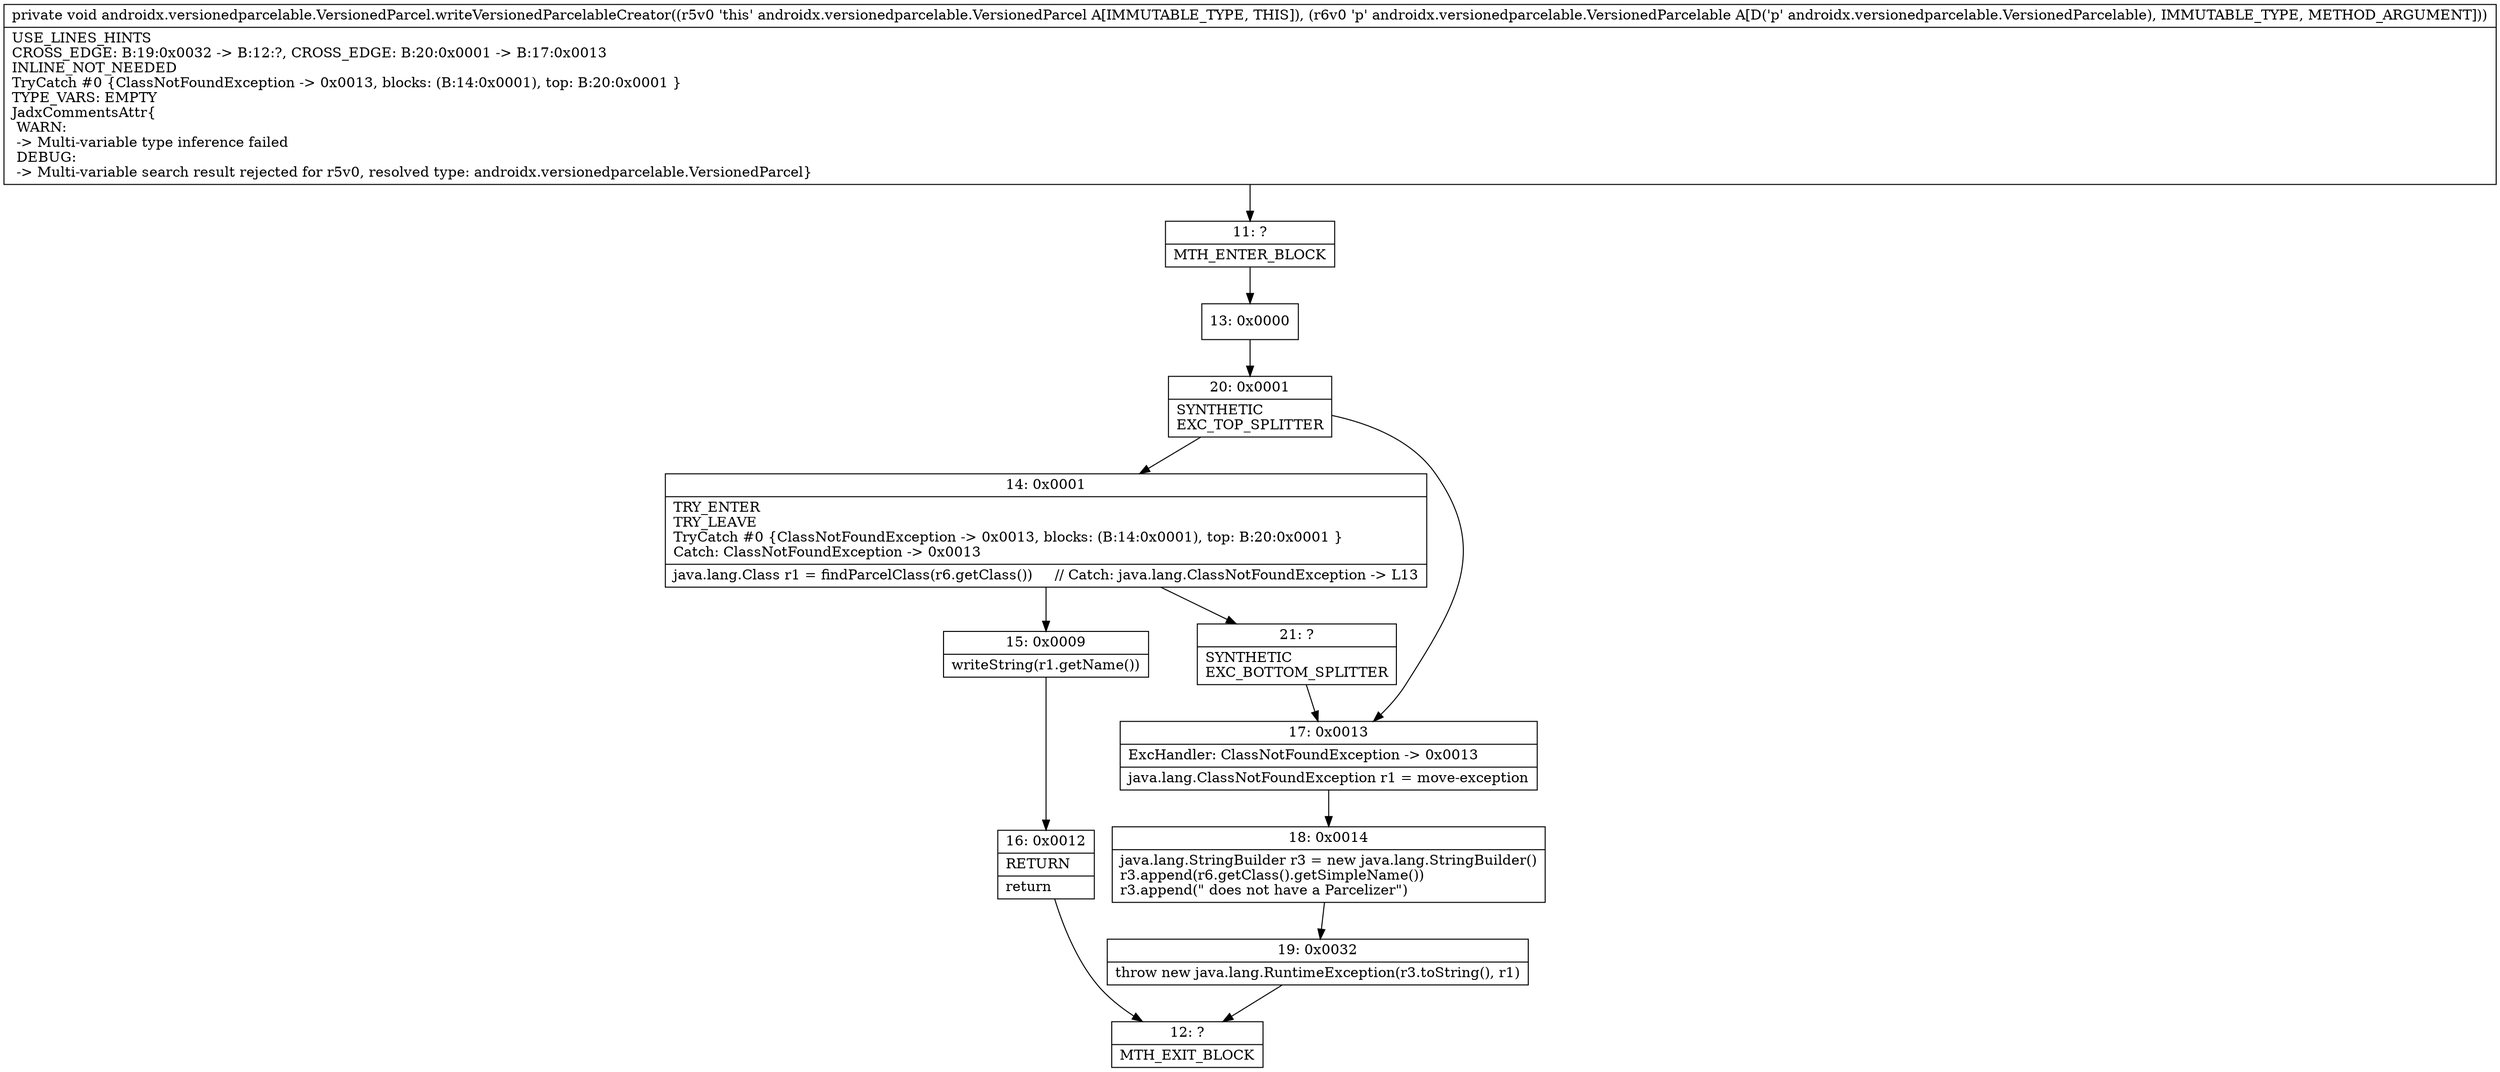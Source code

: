digraph "CFG forandroidx.versionedparcelable.VersionedParcel.writeVersionedParcelableCreator(Landroidx\/versionedparcelable\/VersionedParcelable;)V" {
Node_11 [shape=record,label="{11\:\ ?|MTH_ENTER_BLOCK\l}"];
Node_13 [shape=record,label="{13\:\ 0x0000}"];
Node_20 [shape=record,label="{20\:\ 0x0001|SYNTHETIC\lEXC_TOP_SPLITTER\l}"];
Node_14 [shape=record,label="{14\:\ 0x0001|TRY_ENTER\lTRY_LEAVE\lTryCatch #0 \{ClassNotFoundException \-\> 0x0013, blocks: (B:14:0x0001), top: B:20:0x0001 \}\lCatch: ClassNotFoundException \-\> 0x0013\l|java.lang.Class r1 = findParcelClass(r6.getClass())     \/\/ Catch: java.lang.ClassNotFoundException \-\> L13\l}"];
Node_15 [shape=record,label="{15\:\ 0x0009|writeString(r1.getName())\l}"];
Node_16 [shape=record,label="{16\:\ 0x0012|RETURN\l|return\l}"];
Node_12 [shape=record,label="{12\:\ ?|MTH_EXIT_BLOCK\l}"];
Node_21 [shape=record,label="{21\:\ ?|SYNTHETIC\lEXC_BOTTOM_SPLITTER\l}"];
Node_17 [shape=record,label="{17\:\ 0x0013|ExcHandler: ClassNotFoundException \-\> 0x0013\l|java.lang.ClassNotFoundException r1 = move\-exception\l}"];
Node_18 [shape=record,label="{18\:\ 0x0014|java.lang.StringBuilder r3 = new java.lang.StringBuilder()\lr3.append(r6.getClass().getSimpleName())\lr3.append(\" does not have a Parcelizer\")\l}"];
Node_19 [shape=record,label="{19\:\ 0x0032|throw new java.lang.RuntimeException(r3.toString(), r1)\l}"];
MethodNode[shape=record,label="{private void androidx.versionedparcelable.VersionedParcel.writeVersionedParcelableCreator((r5v0 'this' androidx.versionedparcelable.VersionedParcel A[IMMUTABLE_TYPE, THIS]), (r6v0 'p' androidx.versionedparcelable.VersionedParcelable A[D('p' androidx.versionedparcelable.VersionedParcelable), IMMUTABLE_TYPE, METHOD_ARGUMENT]))  | USE_LINES_HINTS\lCROSS_EDGE: B:19:0x0032 \-\> B:12:?, CROSS_EDGE: B:20:0x0001 \-\> B:17:0x0013\lINLINE_NOT_NEEDED\lTryCatch #0 \{ClassNotFoundException \-\> 0x0013, blocks: (B:14:0x0001), top: B:20:0x0001 \}\lTYPE_VARS: EMPTY\lJadxCommentsAttr\{\l WARN: \l \-\> Multi\-variable type inference failed\l DEBUG: \l \-\> Multi\-variable search result rejected for r5v0, resolved type: androidx.versionedparcelable.VersionedParcel\}\l}"];
MethodNode -> Node_11;Node_11 -> Node_13;
Node_13 -> Node_20;
Node_20 -> Node_14;
Node_20 -> Node_17;
Node_14 -> Node_15;
Node_14 -> Node_21;
Node_15 -> Node_16;
Node_16 -> Node_12;
Node_21 -> Node_17;
Node_17 -> Node_18;
Node_18 -> Node_19;
Node_19 -> Node_12;
}

